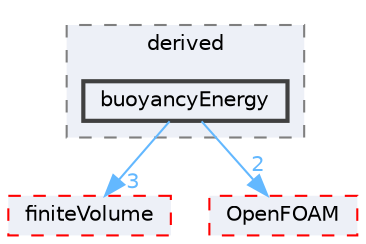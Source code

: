 digraph "src/fvOptions/sources/derived/buoyancyEnergy"
{
 // LATEX_PDF_SIZE
  bgcolor="transparent";
  edge [fontname=Helvetica,fontsize=10,labelfontname=Helvetica,labelfontsize=10];
  node [fontname=Helvetica,fontsize=10,shape=box,height=0.2,width=0.4];
  compound=true
  subgraph clusterdir_04ada5f3e1c5f73b4b84eeccdf3d9cec {
    graph [ bgcolor="#edf0f7", pencolor="grey50", label="derived", fontname=Helvetica,fontsize=10 style="filled,dashed", URL="dir_04ada5f3e1c5f73b4b84eeccdf3d9cec.html",tooltip=""]
  dir_031926ef918503768c7d48b5b2337dbf [label="buoyancyEnergy", fillcolor="#edf0f7", color="grey25", style="filled,bold", URL="dir_031926ef918503768c7d48b5b2337dbf.html",tooltip=""];
  }
  dir_9bd15774b555cf7259a6fa18f99fe99b [label="finiteVolume", fillcolor="#edf0f7", color="red", style="filled,dashed", URL="dir_9bd15774b555cf7259a6fa18f99fe99b.html",tooltip=""];
  dir_c5473ff19b20e6ec4dfe5c310b3778a8 [label="OpenFOAM", fillcolor="#edf0f7", color="red", style="filled,dashed", URL="dir_c5473ff19b20e6ec4dfe5c310b3778a8.html",tooltip=""];
  dir_031926ef918503768c7d48b5b2337dbf->dir_9bd15774b555cf7259a6fa18f99fe99b [headlabel="3", labeldistance=1.5 headhref="dir_000356_001387.html" href="dir_000356_001387.html" color="steelblue1" fontcolor="steelblue1"];
  dir_031926ef918503768c7d48b5b2337dbf->dir_c5473ff19b20e6ec4dfe5c310b3778a8 [headlabel="2", labeldistance=1.5 headhref="dir_000356_002695.html" href="dir_000356_002695.html" color="steelblue1" fontcolor="steelblue1"];
}
